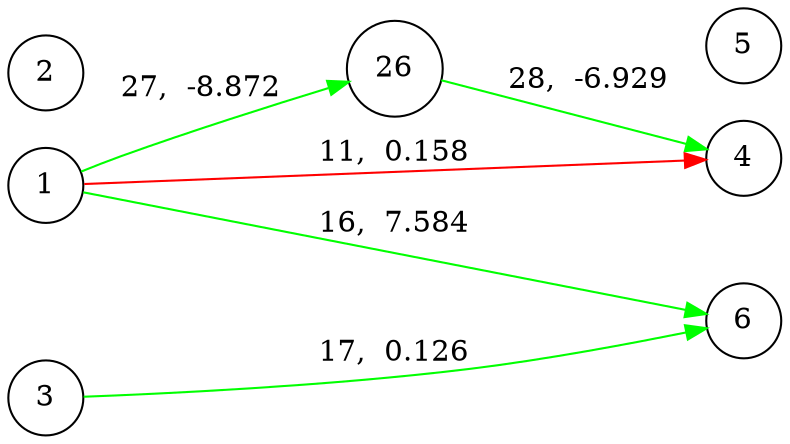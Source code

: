 digraph {
	rankdir=LR;
	node [shape=circle];
	1->6[color=green,label="16,  7.584",penwidth=1.0];
	1->4[color=red,label="11,  0.158",penwidth=1.0];
	1->26[color=green,label="27,  -8.872",penwidth=1.0];
	3->6[color=green,label="17,  0.126",penwidth=1.0];
	{rank=same; 1, 2, 3}
	26->4[color=green,label="28,  -6.929",penwidth=1.0];
	{rank=same; 26}
	{rank=same; 4, 5, 6}
}